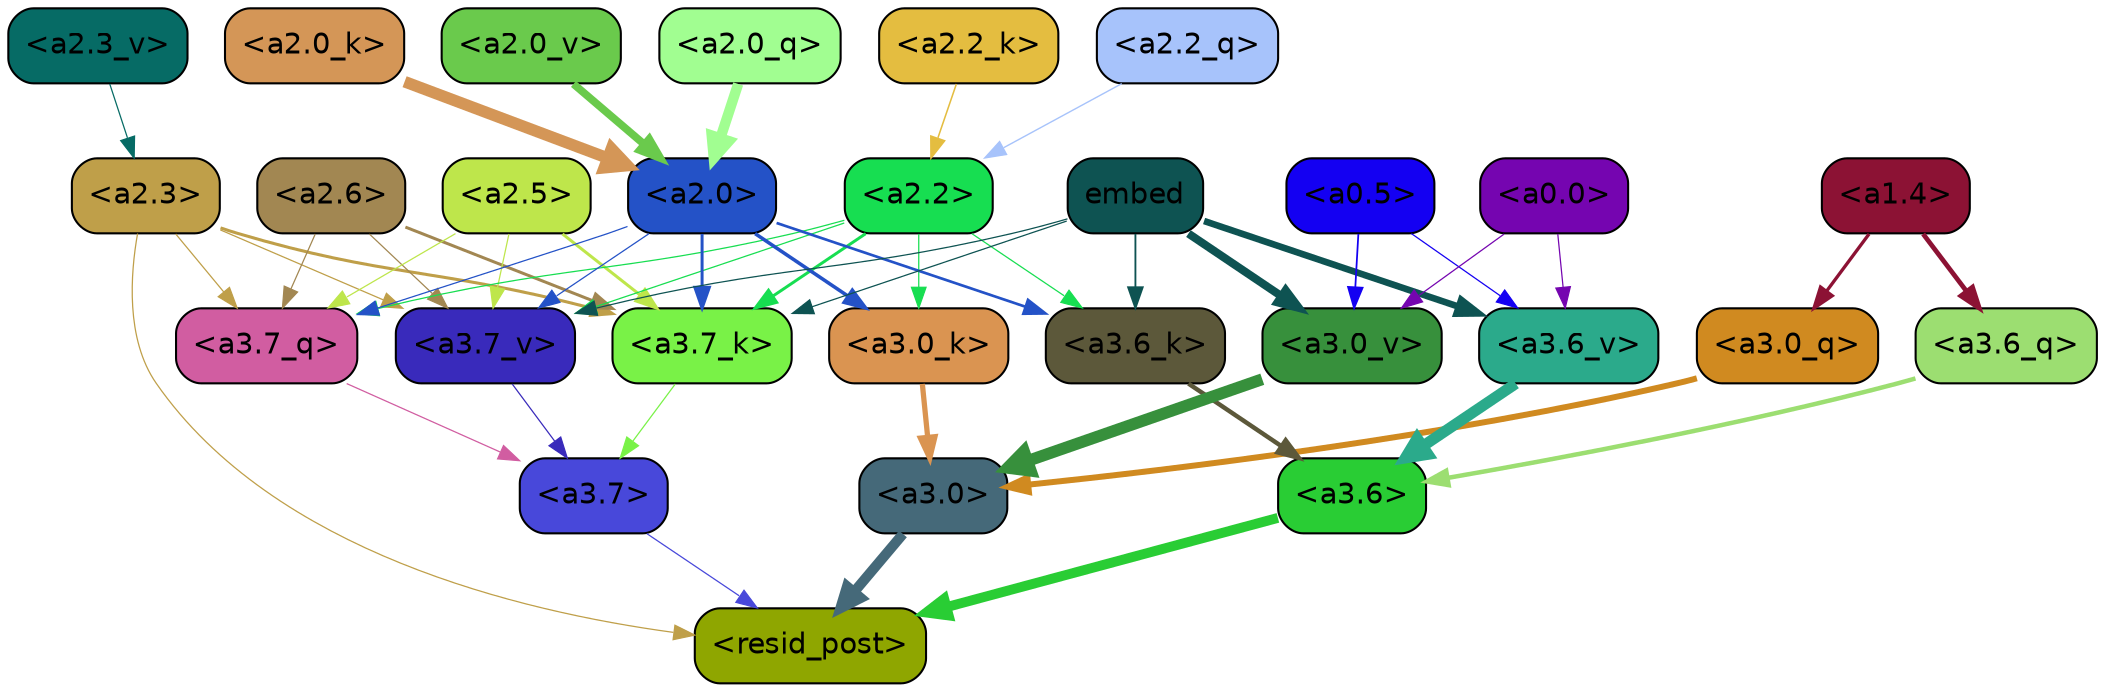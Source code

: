 strict digraph "" {
	graph [bgcolor=transparent,
		layout=dot,
		overlap=false,
		splines=true
	];
	"<a3.7>"	[color=black,
		fillcolor="#4848da",
		fontname=Helvetica,
		shape=box,
		style="filled, rounded"];
	"<resid_post>"	[color=black,
		fillcolor="#8fa600",
		fontname=Helvetica,
		shape=box,
		style="filled, rounded"];
	"<a3.7>" -> "<resid_post>"	[color="#4848da",
		penwidth=0.6];
	"<a3.6>"	[color=black,
		fillcolor="#29cd34",
		fontname=Helvetica,
		shape=box,
		style="filled, rounded"];
	"<a3.6>" -> "<resid_post>"	[color="#29cd34",
		penwidth=4.746312499046326];
	"<a3.0>"	[color=black,
		fillcolor="#456979",
		fontname=Helvetica,
		shape=box,
		style="filled, rounded"];
	"<a3.0>" -> "<resid_post>"	[color="#456979",
		penwidth=4.896343111991882];
	"<a2.3>"	[color=black,
		fillcolor="#bf9f49",
		fontname=Helvetica,
		shape=box,
		style="filled, rounded"];
	"<a2.3>" -> "<resid_post>"	[color="#bf9f49",
		penwidth=0.6];
	"<a3.7_q>"	[color=black,
		fillcolor="#d15da1",
		fontname=Helvetica,
		shape=box,
		style="filled, rounded"];
	"<a2.3>" -> "<a3.7_q>"	[color="#bf9f49",
		penwidth=0.6];
	"<a3.7_k>"	[color=black,
		fillcolor="#79f247",
		fontname=Helvetica,
		shape=box,
		style="filled, rounded"];
	"<a2.3>" -> "<a3.7_k>"	[color="#bf9f49",
		penwidth=1.467104621231556];
	"<a3.7_v>"	[color=black,
		fillcolor="#392abb",
		fontname=Helvetica,
		shape=box,
		style="filled, rounded"];
	"<a2.3>" -> "<a3.7_v>"	[color="#bf9f49",
		penwidth=0.6];
	"<a3.7_q>" -> "<a3.7>"	[color="#d15da1",
		penwidth=0.6];
	"<a3.6_q>"	[color=black,
		fillcolor="#9cde71",
		fontname=Helvetica,
		shape=box,
		style="filled, rounded"];
	"<a3.6_q>" -> "<a3.6>"	[color="#9cde71",
		penwidth=2.160832464694977];
	"<a3.0_q>"	[color=black,
		fillcolor="#d08a20",
		fontname=Helvetica,
		shape=box,
		style="filled, rounded"];
	"<a3.0_q>" -> "<a3.0>"	[color="#d08a20",
		penwidth=2.870753765106201];
	"<a3.7_k>" -> "<a3.7>"	[color="#79f247",
		penwidth=0.6];
	"<a3.6_k>"	[color=black,
		fillcolor="#5c583a",
		fontname=Helvetica,
		shape=box,
		style="filled, rounded"];
	"<a3.6_k>" -> "<a3.6>"	[color="#5c583a",
		penwidth=2.13908451795578];
	"<a3.0_k>"	[color=black,
		fillcolor="#da9451",
		fontname=Helvetica,
		shape=box,
		style="filled, rounded"];
	"<a3.0_k>" -> "<a3.0>"	[color="#da9451",
		penwidth=2.520303964614868];
	"<a3.7_v>" -> "<a3.7>"	[color="#392abb",
		penwidth=0.6];
	"<a3.6_v>"	[color=black,
		fillcolor="#2baa8b",
		fontname=Helvetica,
		shape=box,
		style="filled, rounded"];
	"<a3.6_v>" -> "<a3.6>"	[color="#2baa8b",
		penwidth=5.297133803367615];
	"<a3.0_v>"	[color=black,
		fillcolor="#37903c",
		fontname=Helvetica,
		shape=box,
		style="filled, rounded"];
	"<a3.0_v>" -> "<a3.0>"	[color="#37903c",
		penwidth=5.680712580680847];
	"<a2.6>"	[color=black,
		fillcolor="#a28752",
		fontname=Helvetica,
		shape=box,
		style="filled, rounded"];
	"<a2.6>" -> "<a3.7_q>"	[color="#a28752",
		penwidth=0.6];
	"<a2.6>" -> "<a3.7_k>"	[color="#a28752",
		penwidth=1.4453159049153328];
	"<a2.6>" -> "<a3.7_v>"	[color="#a28752",
		penwidth=0.6];
	"<a2.5>"	[color=black,
		fillcolor="#bee64b",
		fontname=Helvetica,
		shape=box,
		style="filled, rounded"];
	"<a2.5>" -> "<a3.7_q>"	[color="#bee64b",
		penwidth=0.6];
	"<a2.5>" -> "<a3.7_k>"	[color="#bee64b",
		penwidth=1.4526091292500496];
	"<a2.5>" -> "<a3.7_v>"	[color="#bee64b",
		penwidth=0.6];
	"<a2.2>"	[color=black,
		fillcolor="#17de51",
		fontname=Helvetica,
		shape=box,
		style="filled, rounded"];
	"<a2.2>" -> "<a3.7_q>"	[color="#17de51",
		penwidth=0.6];
	"<a2.2>" -> "<a3.7_k>"	[color="#17de51",
		penwidth=1.4310357049107552];
	"<a2.2>" -> "<a3.6_k>"	[color="#17de51",
		penwidth=0.6];
	"<a2.2>" -> "<a3.0_k>"	[color="#17de51",
		penwidth=0.6];
	"<a2.2>" -> "<a3.7_v>"	[color="#17de51",
		penwidth=0.6];
	"<a2.0>"	[color=black,
		fillcolor="#2452c7",
		fontname=Helvetica,
		shape=box,
		style="filled, rounded"];
	"<a2.0>" -> "<a3.7_q>"	[color="#2452c7",
		penwidth=0.6];
	"<a2.0>" -> "<a3.7_k>"	[color="#2452c7",
		penwidth=1.4314699843525887];
	"<a2.0>" -> "<a3.6_k>"	[color="#2452c7",
		penwidth=1.2950235605239868];
	"<a2.0>" -> "<a3.0_k>"	[color="#2452c7",
		penwidth=1.712992787361145];
	"<a2.0>" -> "<a3.7_v>"	[color="#2452c7",
		penwidth=0.6];
	"<a1.4>"	[color=black,
		fillcolor="#8c1234",
		fontname=Helvetica,
		shape=box,
		style="filled, rounded"];
	"<a1.4>" -> "<a3.6_q>"	[color="#8c1234",
		penwidth=2.2719132900238037];
	"<a1.4>" -> "<a3.0_q>"	[color="#8c1234",
		penwidth=1.5932877659797668];
	embed	[color=black,
		fillcolor="#0e5352",
		fontname=Helvetica,
		shape=box,
		style="filled, rounded"];
	embed -> "<a3.7_k>"	[color="#0e5352",
		penwidth=0.6];
	embed -> "<a3.6_k>"	[color="#0e5352",
		penwidth=0.891706109046936];
	embed -> "<a3.7_v>"	[color="#0e5352",
		penwidth=0.6];
	embed -> "<a3.6_v>"	[color="#0e5352",
		penwidth=3.1766927242279053];
	embed -> "<a3.0_v>"	[color="#0e5352",
		penwidth=3.9005755856633186];
	"<a0.5>"	[color=black,
		fillcolor="#1400f2",
		fontname=Helvetica,
		shape=box,
		style="filled, rounded"];
	"<a0.5>" -> "<a3.6_v>"	[color="#1400f2",
		penwidth=0.6];
	"<a0.5>" -> "<a3.0_v>"	[color="#1400f2",
		penwidth=0.8493617177009583];
	"<a0.0>"	[color=black,
		fillcolor="#7505b0",
		fontname=Helvetica,
		shape=box,
		style="filled, rounded"];
	"<a0.0>" -> "<a3.6_v>"	[color="#7505b0",
		penwidth=0.6];
	"<a0.0>" -> "<a3.0_v>"	[color="#7505b0",
		penwidth=0.6];
	"<a2.2_q>"	[color=black,
		fillcolor="#a7c3fb",
		fontname=Helvetica,
		shape=box,
		style="filled, rounded"];
	"<a2.2_q>" -> "<a2.2>"	[color="#a7c3fb",
		penwidth=0.6677633281797171];
	"<a2.0_q>"	[color=black,
		fillcolor="#a1fe91",
		fontname=Helvetica,
		shape=box,
		style="filled, rounded"];
	"<a2.0_q>" -> "<a2.0>"	[color="#a1fe91",
		penwidth=4.966194009408355];
	"<a2.2_k>"	[color=black,
		fillcolor="#e4bd40",
		fontname=Helvetica,
		shape=box,
		style="filled, rounded"];
	"<a2.2_k>" -> "<a2.2>"	[color="#e4bd40",
		penwidth=0.7399393804371357];
	"<a2.0_k>"	[color=black,
		fillcolor="#d49657",
		fontname=Helvetica,
		shape=box,
		style="filled, rounded"];
	"<a2.0_k>" -> "<a2.0>"	[color="#d49657",
		penwidth=5.5817058570683];
	"<a2.3_v>"	[color=black,
		fillcolor="#066b65",
		fontname=Helvetica,
		shape=box,
		style="filled, rounded"];
	"<a2.3_v>" -> "<a2.3>"	[color="#066b65",
		penwidth=0.6];
	"<a2.0_v>"	[color=black,
		fillcolor="#6aca4c",
		fontname=Helvetica,
		shape=box,
		style="filled, rounded"];
	"<a2.0_v>" -> "<a2.0>"	[color="#6aca4c",
		penwidth=3.7102378383278847];
}
